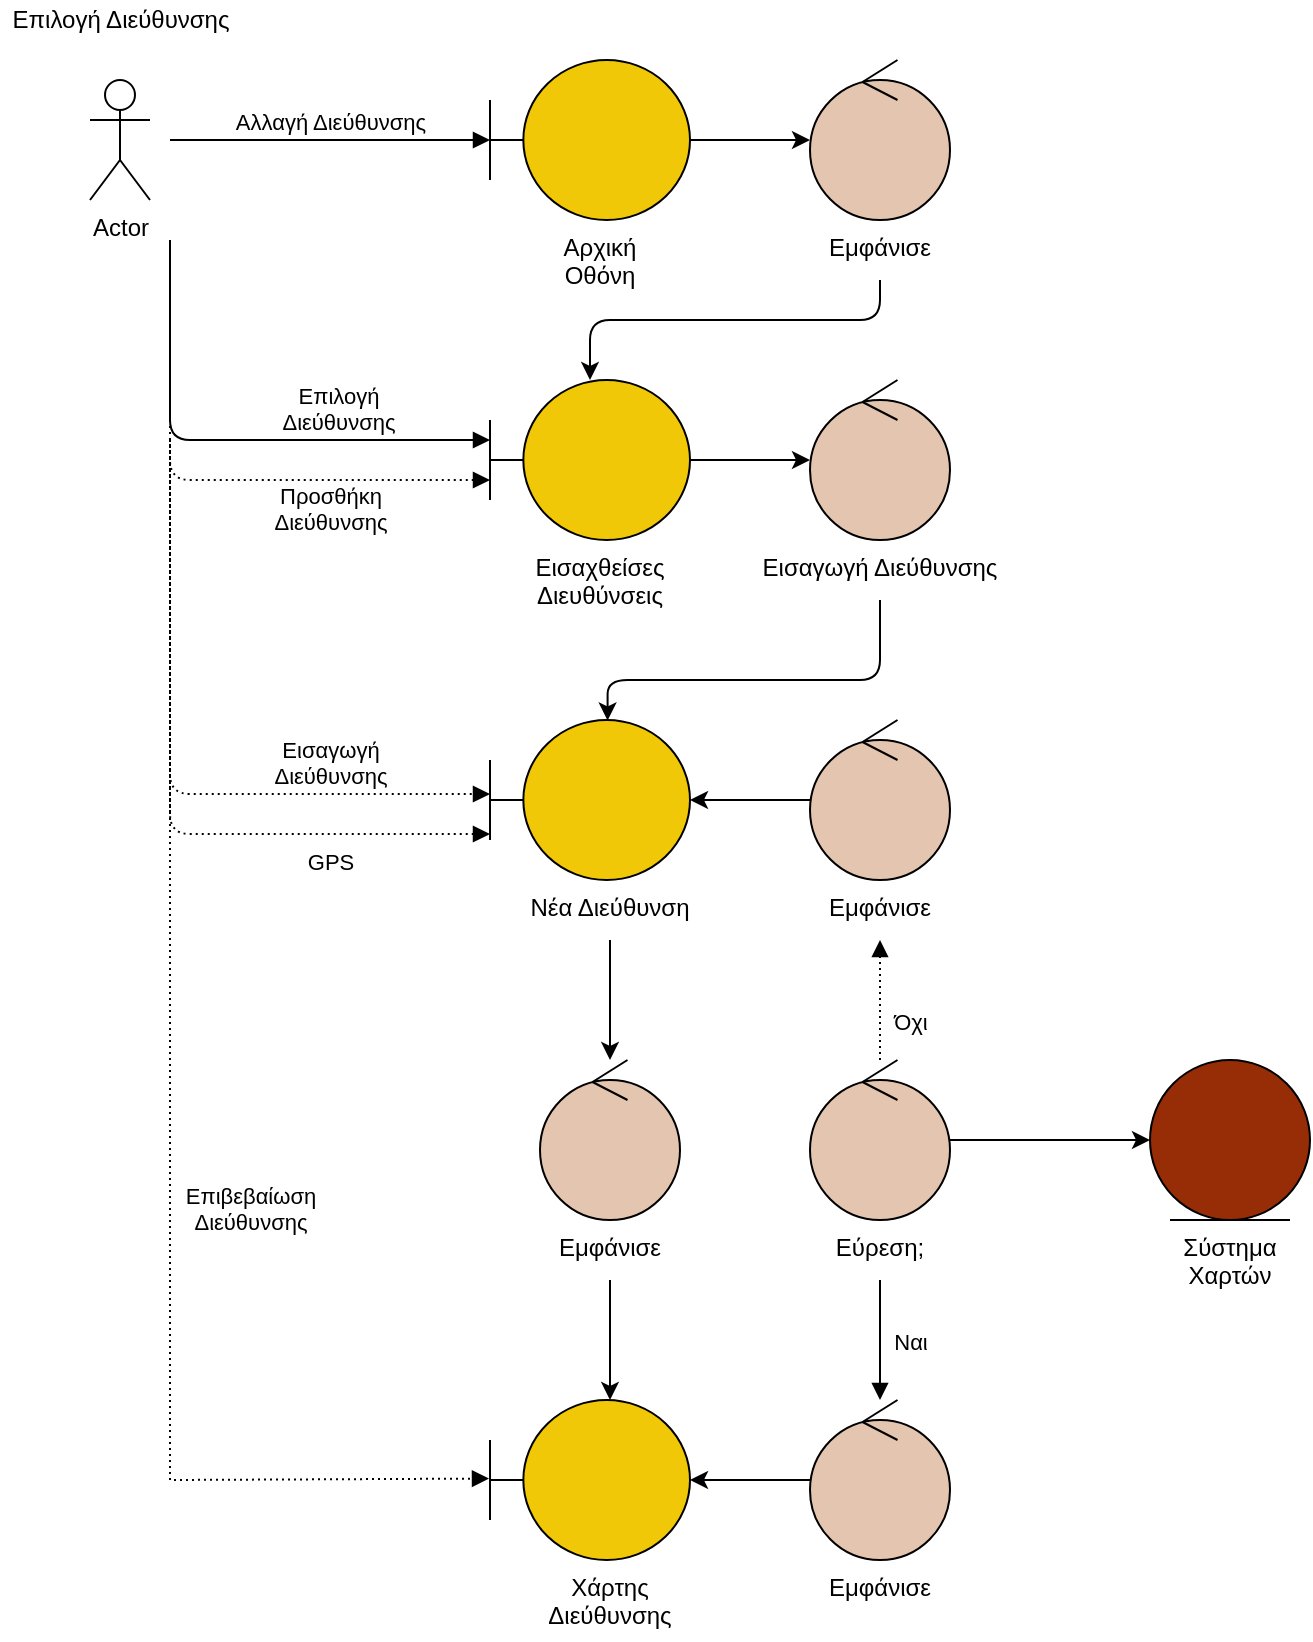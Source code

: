 <mxfile version="17.4.2" type="device"><diagram id="sh6zrlFoDXqszDik7DtE" name="Page-1"><mxGraphModel dx="1234" dy="905" grid="1" gridSize="10" guides="1" tooltips="1" connect="1" arrows="1" fold="1" page="1" pageScale="1" pageWidth="850" pageHeight="1100" math="0" shadow="0"><root><mxCell id="0"/><mxCell id="1" parent="0"/><mxCell id="79oA5LCMsvx89gKQDVUZ-1" value="Actor" style="shape=umlActor;verticalLabelPosition=bottom;verticalAlign=top;html=1;labelBackgroundColor=none;align=center;" parent="1" vertex="1"><mxGeometry x="80" y="130" width="30" height="60" as="geometry"/></mxCell><mxCell id="VqOxDORk03WjtxossP3Z-4" style="edgeStyle=orthogonalEdgeStyle;rounded=0;orthogonalLoop=1;jettySize=auto;html=1;labelBackgroundColor=none;align=center;" parent="1" source="79oA5LCMsvx89gKQDVUZ-2" target="79oA5LCMsvx89gKQDVUZ-6" edge="1"><mxGeometry relative="1" as="geometry"/></mxCell><mxCell id="79oA5LCMsvx89gKQDVUZ-2" value="" style="shape=umlBoundary;whiteSpace=wrap;html=1;labelBackgroundColor=none;align=center;fillColor=#F0C808;" parent="1" vertex="1"><mxGeometry x="280" y="120" width="100" height="80" as="geometry"/></mxCell><mxCell id="79oA5LCMsvx89gKQDVUZ-5" value="Αλλαγή Διεύθυνσης" style="html=1;verticalAlign=bottom;endArrow=block;rounded=0;labelBackgroundColor=none;align=center;" parent="1" target="79oA5LCMsvx89gKQDVUZ-2" edge="1"><mxGeometry width="80" relative="1" as="geometry"><mxPoint x="120" y="160" as="sourcePoint"/><mxPoint x="460" y="240" as="targetPoint"/></mxGeometry></mxCell><mxCell id="VqOxDORk03WjtxossP3Z-5" style="edgeStyle=orthogonalEdgeStyle;rounded=1;orthogonalLoop=1;jettySize=auto;html=1;exitX=0.5;exitY=1;exitDx=0;exitDy=0;labelBackgroundColor=none;align=center;" parent="1" source="JB8wIz70gNwzi03Bl8Fk-2" target="79oA5LCMsvx89gKQDVUZ-7" edge="1"><mxGeometry relative="1" as="geometry"><Array as="points"><mxPoint x="475" y="250"/><mxPoint x="330" y="250"/></Array></mxGeometry></mxCell><mxCell id="79oA5LCMsvx89gKQDVUZ-6" value="" style="ellipse;shape=umlControl;whiteSpace=wrap;html=1;labelBackgroundColor=none;align=center;fillColor=#E4C5AF;" parent="1" vertex="1"><mxGeometry x="440" y="120" width="70" height="80" as="geometry"/></mxCell><mxCell id="VqOxDORk03WjtxossP3Z-6" style="edgeStyle=orthogonalEdgeStyle;rounded=0;orthogonalLoop=1;jettySize=auto;html=1;fillColor=#e51400;strokeColor=#000000;labelBackgroundColor=none;align=center;" parent="1" edge="1"><mxGeometry relative="1" as="geometry"><mxPoint x="380" y="320" as="sourcePoint"/><mxPoint x="440" y="320" as="targetPoint"/></mxGeometry></mxCell><mxCell id="79oA5LCMsvx89gKQDVUZ-7" value="" style="shape=umlBoundary;whiteSpace=wrap;html=1;labelBackgroundColor=none;align=center;fillColor=#F0C808;" parent="1" vertex="1"><mxGeometry x="280" y="280" width="100" height="80" as="geometry"/></mxCell><mxCell id="79oA5LCMsvx89gKQDVUZ-11" value="Επιλογή &lt;br&gt;Διεύθυνσης" style="html=1;verticalAlign=bottom;endArrow=block;rounded=1;labelBackgroundColor=none;align=center;" parent="1" edge="1"><mxGeometry x="0.412" width="80" relative="1" as="geometry"><mxPoint x="120" y="210" as="sourcePoint"/><mxPoint x="280" y="310" as="targetPoint"/><Array as="points"><mxPoint x="120" y="310"/></Array><mxPoint as="offset"/></mxGeometry></mxCell><mxCell id="VqOxDORk03WjtxossP3Z-7" style="edgeStyle=orthogonalEdgeStyle;rounded=1;orthogonalLoop=1;jettySize=auto;html=1;fillColor=#e51400;strokeColor=#000000;exitX=0.5;exitY=1;exitDx=0;exitDy=0;entryX=0.588;entryY=0.003;entryDx=0;entryDy=0;entryPerimeter=0;labelBackgroundColor=none;align=center;" parent="1" source="JB8wIz70gNwzi03Bl8Fk-4" target="79oA5LCMsvx89gKQDVUZ-18" edge="1"><mxGeometry relative="1" as="geometry"><Array as="points"><mxPoint x="475" y="430"/><mxPoint x="339" y="430"/></Array><mxPoint x="475" y="420" as="sourcePoint"/></mxGeometry></mxCell><mxCell id="79oA5LCMsvx89gKQDVUZ-12" value="" style="ellipse;shape=umlControl;whiteSpace=wrap;html=1;fillColor=#E4C5AF;fontColor=#ffffff;strokeColor=#000000;labelBackgroundColor=none;align=center;" parent="1" vertex="1"><mxGeometry x="440" y="280" width="70" height="80" as="geometry"/></mxCell><mxCell id="79oA5LCMsvx89gKQDVUZ-15" value="Προσθήκη&lt;br&gt;Διεύθυνσης" style="html=1;verticalAlign=bottom;endArrow=block;rounded=1;fillColor=#e51400;strokeColor=#000000;labelBackgroundColor=none;align=center;dashed=1;dashPattern=1 2;" parent="1" edge="1"><mxGeometry x="0.429" y="-30" width="80" relative="1" as="geometry"><mxPoint x="120" y="210" as="sourcePoint"/><mxPoint x="280" y="330" as="targetPoint"/><Array as="points"><mxPoint x="120" y="330"/></Array><mxPoint as="offset"/></mxGeometry></mxCell><mxCell id="VqOxDORk03WjtxossP3Z-11" style="edgeStyle=orthogonalEdgeStyle;rounded=0;orthogonalLoop=1;jettySize=auto;html=1;fillColor=#0050ef;strokeColor=#000000;labelBackgroundColor=none;exitX=0.5;exitY=1;exitDx=0;exitDy=0;align=center;" parent="1" source="JB8wIz70gNwzi03Bl8Fk-5" target="79oA5LCMsvx89gKQDVUZ-42" edge="1"><mxGeometry relative="1" as="geometry"/></mxCell><mxCell id="79oA5LCMsvx89gKQDVUZ-18" value="" style="shape=umlBoundary;whiteSpace=wrap;html=1;fillColor=#F0C808;fontColor=#ffffff;strokeColor=#000000;labelBackgroundColor=none;align=center;" parent="1" vertex="1"><mxGeometry x="280" y="450" width="100" height="80" as="geometry"/></mxCell><mxCell id="79oA5LCMsvx89gKQDVUZ-22" value="Εισαγωγή&lt;br&gt;Διεύθυνσης" style="html=1;verticalAlign=bottom;endArrow=block;rounded=1;fillColor=#e51400;strokeColor=#000000;labelBackgroundColor=none;align=center;dashed=1;dashPattern=1 2;" parent="1" edge="1"><mxGeometry x="0.573" width="80" relative="1" as="geometry"><mxPoint x="120" y="270" as="sourcePoint"/><mxPoint x="280" y="487" as="targetPoint"/><Array as="points"><mxPoint x="120" y="487"/></Array><mxPoint as="offset"/></mxGeometry></mxCell><mxCell id="79oA5LCMsvx89gKQDVUZ-27" value="" style="shape=umlBoundary;whiteSpace=wrap;html=1;fillColor=#F0C808;fontColor=#ffffff;strokeColor=#000000;labelBackgroundColor=none;align=center;" parent="1" vertex="1"><mxGeometry x="280" y="790" width="100" height="80" as="geometry"/></mxCell><mxCell id="VqOxDORk03WjtxossP3Z-16" style="edgeStyle=orthogonalEdgeStyle;rounded=0;orthogonalLoop=1;jettySize=auto;html=1;fillColor=#e51400;strokeColor=#000000;labelBackgroundColor=none;align=center;" parent="1" source="79oA5LCMsvx89gKQDVUZ-30" target="79oA5LCMsvx89gKQDVUZ-33" edge="1"><mxGeometry relative="1" as="geometry"/></mxCell><mxCell id="79oA5LCMsvx89gKQDVUZ-30" value="" style="ellipse;shape=umlControl;whiteSpace=wrap;html=1;fillColor=#E4C5AF;fontColor=#ffffff;strokeColor=#000000;labelBackgroundColor=none;align=center;" parent="1" vertex="1"><mxGeometry x="440" y="620" width="70" height="80" as="geometry"/></mxCell><mxCell id="VqOxDORk03WjtxossP3Z-15" style="edgeStyle=orthogonalEdgeStyle;rounded=0;orthogonalLoop=1;jettySize=auto;html=1;fillColor=#e51400;strokeColor=#000000;labelBackgroundColor=none;align=center;" parent="1" source="79oA5LCMsvx89gKQDVUZ-32" target="79oA5LCMsvx89gKQDVUZ-27" edge="1"><mxGeometry relative="1" as="geometry"/></mxCell><mxCell id="79oA5LCMsvx89gKQDVUZ-32" value="" style="ellipse;shape=umlControl;whiteSpace=wrap;html=1;fillColor=#E4C5AF;fontColor=#ffffff;strokeColor=#000000;labelBackgroundColor=none;align=center;" parent="1" vertex="1"><mxGeometry x="440" y="790" width="70" height="80" as="geometry"/></mxCell><mxCell id="79oA5LCMsvx89gKQDVUZ-33" value="" style="ellipse;shape=umlEntity;whiteSpace=wrap;html=1;fillColor=#972D07;fontColor=#ffffff;strokeColor=#000000;labelBackgroundColor=none;align=center;" parent="1" vertex="1"><mxGeometry x="610" y="620" width="80" height="80" as="geometry"/></mxCell><mxCell id="79oA5LCMsvx89gKQDVUZ-35" value="Ναι" style="html=1;verticalAlign=bottom;endArrow=block;rounded=0;fillColor=#e51400;strokeColor=#000000;labelBackgroundColor=none;exitX=0.5;exitY=1;exitDx=0;exitDy=0;align=center;" parent="1" source="JB8wIz70gNwzi03Bl8Fk-8" target="79oA5LCMsvx89gKQDVUZ-32" edge="1"><mxGeometry x="0.333" y="15" width="80" relative="1" as="geometry"><mxPoint x="500" y="640" as="sourcePoint"/><mxPoint x="430" y="690" as="targetPoint"/><mxPoint as="offset"/></mxGeometry></mxCell><mxCell id="VqOxDORk03WjtxossP3Z-9" style="edgeStyle=orthogonalEdgeStyle;rounded=0;orthogonalLoop=1;jettySize=auto;html=1;fillColor=#e3c800;strokeColor=#000000;labelBackgroundColor=none;align=center;" parent="1" source="79oA5LCMsvx89gKQDVUZ-36" target="79oA5LCMsvx89gKQDVUZ-18" edge="1"><mxGeometry relative="1" as="geometry"/></mxCell><mxCell id="79oA5LCMsvx89gKQDVUZ-36" value="" style="ellipse;shape=umlControl;whiteSpace=wrap;html=1;fillColor=#E4C5AF;fontColor=#000000;strokeColor=#000000;labelBackgroundColor=none;align=center;" parent="1" vertex="1"><mxGeometry x="440" y="450" width="70" height="80" as="geometry"/></mxCell><mxCell id="79oA5LCMsvx89gKQDVUZ-37" value="Όχι" style="html=1;verticalAlign=bottom;endArrow=block;rounded=0;fillColor=#f0a30a;strokeColor=#000000;labelBackgroundColor=none;align=center;entryX=0.5;entryY=1;entryDx=0;entryDy=0;dashed=1;dashPattern=1 2;" parent="1" source="79oA5LCMsvx89gKQDVUZ-30" target="JB8wIz70gNwzi03Bl8Fk-6" edge="1"><mxGeometry x="-0.667" y="-15" width="80" relative="1" as="geometry"><mxPoint x="547.79" y="594.83" as="sourcePoint"/><mxPoint x="522.365" y="645.27" as="targetPoint"/><mxPoint as="offset"/></mxGeometry></mxCell><mxCell id="79oA5LCMsvx89gKQDVUZ-39" value="Επιβεβαίωση &lt;br&gt;Διεύθυνσης" style="html=1;verticalAlign=bottom;endArrow=block;rounded=0;fillColor=#e51400;strokeColor=#000000;entryX=-0.005;entryY=0.491;entryDx=0;entryDy=0;entryPerimeter=0;labelBackgroundColor=none;align=center;dashed=1;dashPattern=1 2;" parent="1" edge="1" target="79oA5LCMsvx89gKQDVUZ-27"><mxGeometry x="0.177" y="40" width="80" relative="1" as="geometry"><mxPoint x="120" y="310" as="sourcePoint"/><mxPoint x="270" y="790" as="targetPoint"/><Array as="points"><mxPoint x="120" y="830"/></Array><mxPoint as="offset"/></mxGeometry></mxCell><mxCell id="79oA5LCMsvx89gKQDVUZ-41" value="GPS" style="html=1;verticalAlign=bottom;endArrow=block;rounded=1;fillColor=#0050ef;strokeColor=#000000;labelBackgroundColor=none;align=center;dashed=1;dashPattern=1 2;" parent="1" edge="1"><mxGeometry x="0.597" y="-23" width="80" relative="1" as="geometry"><mxPoint x="120" y="270" as="sourcePoint"/><mxPoint x="280" y="507" as="targetPoint"/><Array as="points"><mxPoint x="120" y="507"/></Array><mxPoint as="offset"/></mxGeometry></mxCell><mxCell id="VqOxDORk03WjtxossP3Z-13" style="edgeStyle=orthogonalEdgeStyle;rounded=0;orthogonalLoop=1;jettySize=auto;html=1;fillColor=#0050ef;strokeColor=#000000;labelBackgroundColor=none;exitX=0.5;exitY=1;exitDx=0;exitDy=0;align=center;" parent="1" source="JB8wIz70gNwzi03Bl8Fk-9" target="79oA5LCMsvx89gKQDVUZ-27" edge="1"><mxGeometry relative="1" as="geometry"><Array as="points"><mxPoint x="340" y="780"/><mxPoint x="340" y="780"/></Array></mxGeometry></mxCell><mxCell id="79oA5LCMsvx89gKQDVUZ-42" value="" style="ellipse;shape=umlControl;whiteSpace=wrap;html=1;fillColor=#E4C5AF;fontColor=#ffffff;strokeColor=#000000;labelBackgroundColor=none;align=center;" parent="1" vertex="1"><mxGeometry x="305" y="620" width="70" height="80" as="geometry"/></mxCell><mxCell id="79oA5LCMsvx89gKQDVUZ-45" value="Επιλογή Διεύθυνσης" style="text;html=1;align=center;verticalAlign=middle;resizable=0;points=[];autosize=1;strokeColor=none;fillColor=none;labelBackgroundColor=none;" parent="1" vertex="1"><mxGeometry x="35" y="90" width="120" height="20" as="geometry"/></mxCell><mxCell id="JB8wIz70gNwzi03Bl8Fk-1" value="&lt;meta charset=&quot;utf-8&quot;&gt;&lt;span style=&quot;color: rgb(0, 0, 0); font-family: helvetica; font-size: 12px; font-style: normal; font-weight: 400; letter-spacing: normal; text-indent: 0px; text-transform: none; word-spacing: 0px; display: inline; float: none;&quot;&gt;Αρχική&lt;/span&gt;&lt;br style=&quot;color: rgb(0, 0, 0); font-family: helvetica; font-size: 12px; font-style: normal; font-weight: 400; letter-spacing: normal; text-indent: 0px; text-transform: none; word-spacing: 0px;&quot;&gt;&lt;span style=&quot;color: rgb(0, 0, 0); font-family: helvetica; font-size: 12px; font-style: normal; font-weight: 400; letter-spacing: normal; text-indent: 0px; text-transform: none; word-spacing: 0px; display: inline; float: none;&quot;&gt;Οθόνη&lt;/span&gt;" style="text;whiteSpace=wrap;html=1;align=center;labelBackgroundColor=none;" vertex="1" parent="1"><mxGeometry x="300" y="200" width="70" height="40" as="geometry"/></mxCell><mxCell id="JB8wIz70gNwzi03Bl8Fk-2" value="&lt;meta charset=&quot;utf-8&quot;&gt;&lt;span style=&quot;color: rgb(0, 0, 0); font-family: helvetica; font-size: 12px; font-style: normal; font-weight: 400; letter-spacing: normal; text-indent: 0px; text-transform: none; word-spacing: 0px; display: inline; float: none;&quot;&gt;Εμφάνισε&lt;/span&gt;" style="text;whiteSpace=wrap;html=1;align=center;labelBackgroundColor=none;" vertex="1" parent="1"><mxGeometry x="435" y="200" width="80" height="30" as="geometry"/></mxCell><mxCell id="JB8wIz70gNwzi03Bl8Fk-3" value="&lt;meta charset=&quot;utf-8&quot;&gt;&lt;span style=&quot;color: rgb(0, 0, 0); font-family: helvetica; font-size: 12px; font-style: normal; font-weight: 400; letter-spacing: normal; text-indent: 0px; text-transform: none; word-spacing: 0px; display: inline; float: none;&quot;&gt;Εισαχθείσες&lt;/span&gt;&lt;br style=&quot;color: rgb(0, 0, 0); font-family: helvetica; font-size: 12px; font-style: normal; font-weight: 400; letter-spacing: normal; text-indent: 0px; text-transform: none; word-spacing: 0px;&quot;&gt;&lt;span style=&quot;color: rgb(0, 0, 0); font-family: helvetica; font-size: 12px; font-style: normal; font-weight: 400; letter-spacing: normal; text-indent: 0px; text-transform: none; word-spacing: 0px; display: inline; float: none;&quot;&gt;Διευθύνσεις&lt;/span&gt;" style="text;whiteSpace=wrap;html=1;labelBackgroundColor=none;align=center;" vertex="1" parent="1"><mxGeometry x="285" y="360" width="100" height="40" as="geometry"/></mxCell><mxCell id="JB8wIz70gNwzi03Bl8Fk-4" value="&lt;meta charset=&quot;utf-8&quot;&gt;&lt;span style=&quot;font-family: helvetica; font-size: 12px; font-style: normal; font-weight: 400; letter-spacing: normal; text-indent: 0px; text-transform: none; word-spacing: 0px; display: inline; float: none;&quot;&gt;Εισαγωγή Διεύθυνσης&lt;/span&gt;" style="text;whiteSpace=wrap;html=1;align=center;labelBackgroundColor=none;fontColor=#000000;" vertex="1" parent="1"><mxGeometry x="400" y="360" width="150" height="30" as="geometry"/></mxCell><mxCell id="JB8wIz70gNwzi03Bl8Fk-5" value="&lt;meta charset=&quot;utf-8&quot;&gt;&lt;span style=&quot;font-family: helvetica; font-size: 12px; font-style: normal; font-weight: 400; letter-spacing: normal; text-indent: 0px; text-transform: none; word-spacing: 0px; display: inline; float: none;&quot;&gt;Νέα Διεύθυνση&lt;/span&gt;" style="text;whiteSpace=wrap;html=1;fontColor=#000000;align=center;labelBackgroundColor=none;" vertex="1" parent="1"><mxGeometry x="285" y="530" width="110" height="30" as="geometry"/></mxCell><mxCell id="JB8wIz70gNwzi03Bl8Fk-6" value="&lt;meta charset=&quot;utf-8&quot;&gt;&lt;span style=&quot;color: rgb(0, 0, 0); font-family: helvetica; font-size: 12px; font-style: normal; font-weight: 400; letter-spacing: normal; text-indent: 0px; text-transform: none; word-spacing: 0px; display: inline; float: none;&quot;&gt;Εμφάνισε&lt;/span&gt;" style="text;whiteSpace=wrap;html=1;fontColor=#000000;labelBackgroundColor=none;align=center;" vertex="1" parent="1"><mxGeometry x="435" y="530" width="80" height="30" as="geometry"/></mxCell><mxCell id="JB8wIz70gNwzi03Bl8Fk-7" value="&lt;meta charset=&quot;utf-8&quot;&gt;&lt;span style=&quot;font-family: helvetica; font-size: 12px; font-style: normal; font-weight: 400; letter-spacing: normal; text-indent: 0px; text-transform: none; word-spacing: 0px; display: inline; float: none;&quot;&gt;Σύστημα&lt;/span&gt;&lt;br style=&quot;font-family: helvetica; font-size: 12px; font-style: normal; font-weight: 400; letter-spacing: normal; text-indent: 0px; text-transform: none; word-spacing: 0px;&quot;&gt;&lt;span style=&quot;font-family: helvetica; font-size: 12px; font-style: normal; font-weight: 400; letter-spacing: normal; text-indent: 0px; text-transform: none; word-spacing: 0px; display: inline; float: none;&quot;&gt;Χαρτών&lt;/span&gt;" style="text;whiteSpace=wrap;html=1;fontColor=#000000;align=center;labelBackgroundColor=none;" vertex="1" parent="1"><mxGeometry x="610" y="700" width="80" height="40" as="geometry"/></mxCell><mxCell id="JB8wIz70gNwzi03Bl8Fk-8" value="&lt;meta charset=&quot;utf-8&quot;&gt;&lt;span style=&quot;font-family: helvetica; font-size: 12px; font-style: normal; font-weight: 400; letter-spacing: normal; text-indent: 0px; text-transform: none; word-spacing: 0px; display: inline; float: none;&quot;&gt;Εύρεση;&lt;/span&gt;" style="text;whiteSpace=wrap;html=1;fontColor=#000000;align=center;labelBackgroundColor=none;" vertex="1" parent="1"><mxGeometry x="440" y="700" width="70" height="30" as="geometry"/></mxCell><mxCell id="JB8wIz70gNwzi03Bl8Fk-9" value="&lt;meta charset=&quot;utf-8&quot;&gt;&lt;span style=&quot;font-family: helvetica; font-size: 12px; font-style: normal; font-weight: 400; letter-spacing: normal; text-indent: 0px; text-transform: none; word-spacing: 0px; display: inline; float: none;&quot;&gt;Εμφάνισε&lt;/span&gt;" style="text;whiteSpace=wrap;html=1;fontColor=#000000;align=center;labelBackgroundColor=none;" vertex="1" parent="1"><mxGeometry x="300" y="700" width="80" height="30" as="geometry"/></mxCell><mxCell id="JB8wIz70gNwzi03Bl8Fk-10" value="&lt;meta charset=&quot;utf-8&quot;&gt;&lt;span style=&quot;font-family: helvetica; font-size: 12px; font-style: normal; font-weight: 400; letter-spacing: normal; text-indent: 0px; text-transform: none; word-spacing: 0px; display: inline; float: none;&quot;&gt;Χάρτης&lt;/span&gt;&lt;br style=&quot;font-family: helvetica; font-size: 12px; font-style: normal; font-weight: 400; letter-spacing: normal; text-indent: 0px; text-transform: none; word-spacing: 0px;&quot;&gt;&lt;span style=&quot;font-family: helvetica; font-size: 12px; font-style: normal; font-weight: 400; letter-spacing: normal; text-indent: 0px; text-transform: none; word-spacing: 0px; display: inline; float: none;&quot;&gt;Διεύθυνσης&lt;/span&gt;" style="text;whiteSpace=wrap;html=1;fontColor=#000000;align=center;labelBackgroundColor=none;" vertex="1" parent="1"><mxGeometry x="295" y="870" width="90" height="40" as="geometry"/></mxCell><mxCell id="JB8wIz70gNwzi03Bl8Fk-11" value="&lt;meta charset=&quot;utf-8&quot;&gt;&lt;span style=&quot;font-family: helvetica; font-size: 12px; font-style: normal; font-weight: 400; letter-spacing: normal; text-indent: 0px; text-transform: none; word-spacing: 0px; display: inline; float: none;&quot;&gt;Εμφάνισε&lt;/span&gt;" style="text;whiteSpace=wrap;html=1;fontColor=#000000;align=center;labelBackgroundColor=none;" vertex="1" parent="1"><mxGeometry x="435" y="870" width="80" height="30" as="geometry"/></mxCell></root></mxGraphModel></diagram></mxfile>